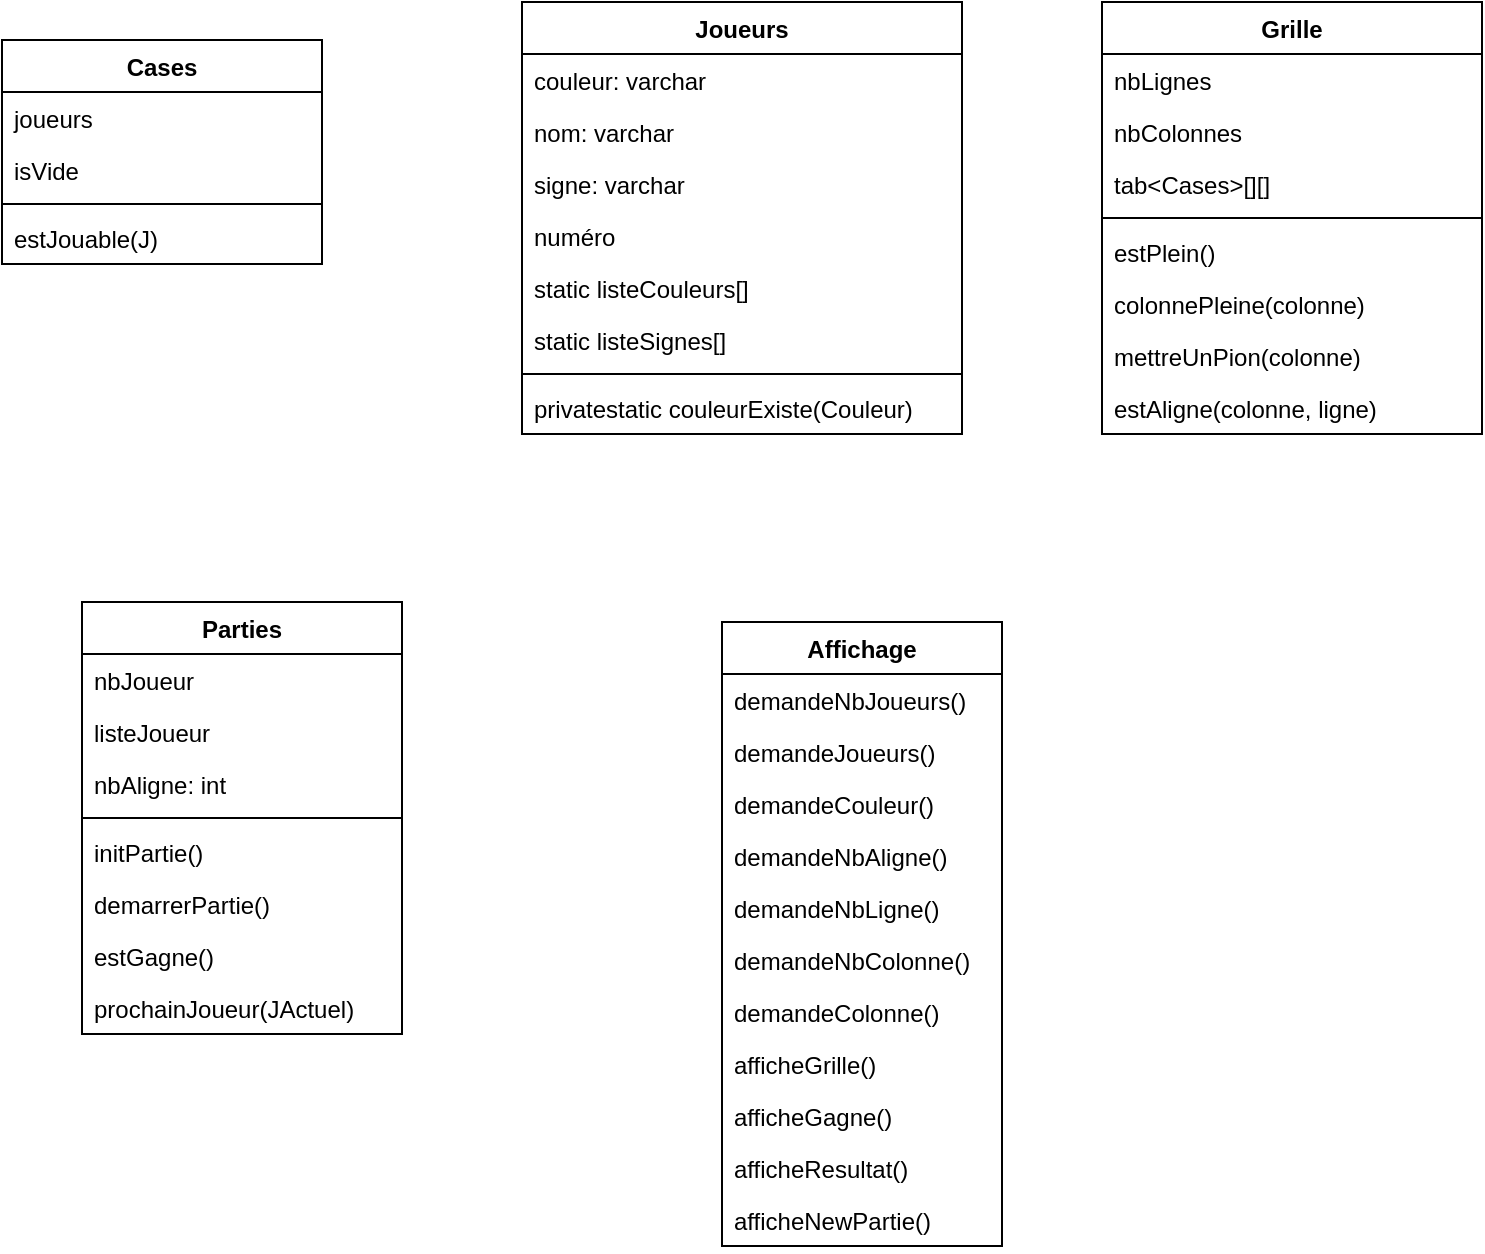 <mxfile version="13.9.9" type="device"><diagram id="C5RBs43oDa-KdzZeNtuy" name="Page-1"><mxGraphModel dx="851" dy="806" grid="1" gridSize="10" guides="1" tooltips="1" connect="1" arrows="1" fold="1" page="1" pageScale="1" pageWidth="827" pageHeight="1169" math="0" shadow="0"><root><mxCell id="WIyWlLk6GJQsqaUBKTNV-0"/><mxCell id="WIyWlLk6GJQsqaUBKTNV-1" parent="WIyWlLk6GJQsqaUBKTNV-0"/><mxCell id="y4cKtwZPUzVjQAyPVupJ-3" value="Parties" style="swimlane;fontStyle=1;align=center;verticalAlign=top;childLayout=stackLayout;horizontal=1;startSize=26;horizontalStack=0;resizeParent=1;resizeParentMax=0;resizeLast=0;collapsible=1;marginBottom=0;" parent="WIyWlLk6GJQsqaUBKTNV-1" vertex="1"><mxGeometry x="40" y="460" width="160" height="216" as="geometry"/></mxCell><mxCell id="y4cKtwZPUzVjQAyPVupJ-4" value="nbJoueur" style="text;strokeColor=none;fillColor=none;align=left;verticalAlign=top;spacingLeft=4;spacingRight=4;overflow=hidden;rotatable=0;points=[[0,0.5],[1,0.5]];portConstraint=eastwest;" parent="y4cKtwZPUzVjQAyPVupJ-3" vertex="1"><mxGeometry y="26" width="160" height="26" as="geometry"/></mxCell><mxCell id="y4cKtwZPUzVjQAyPVupJ-41" value="listeJoueur" style="text;strokeColor=none;fillColor=none;align=left;verticalAlign=top;spacingLeft=4;spacingRight=4;overflow=hidden;rotatable=0;points=[[0,0.5],[1,0.5]];portConstraint=eastwest;" parent="y4cKtwZPUzVjQAyPVupJ-3" vertex="1"><mxGeometry y="52" width="160" height="26" as="geometry"/></mxCell><mxCell id="y4cKtwZPUzVjQAyPVupJ-7" value="nbAligne: int" style="text;strokeColor=none;fillColor=none;align=left;verticalAlign=top;spacingLeft=4;spacingRight=4;overflow=hidden;rotatable=0;points=[[0,0.5],[1,0.5]];portConstraint=eastwest;" parent="y4cKtwZPUzVjQAyPVupJ-3" vertex="1"><mxGeometry y="78" width="160" height="26" as="geometry"/></mxCell><mxCell id="y4cKtwZPUzVjQAyPVupJ-5" value="" style="line;strokeWidth=1;fillColor=none;align=left;verticalAlign=middle;spacingTop=-1;spacingLeft=3;spacingRight=3;rotatable=0;labelPosition=right;points=[];portConstraint=eastwest;" parent="y4cKtwZPUzVjQAyPVupJ-3" vertex="1"><mxGeometry y="104" width="160" height="8" as="geometry"/></mxCell><mxCell id="y4cKtwZPUzVjQAyPVupJ-6" value="initPartie()" style="text;strokeColor=none;fillColor=none;align=left;verticalAlign=top;spacingLeft=4;spacingRight=4;overflow=hidden;rotatable=0;points=[[0,0.5],[1,0.5]];portConstraint=eastwest;" parent="y4cKtwZPUzVjQAyPVupJ-3" vertex="1"><mxGeometry y="112" width="160" height="26" as="geometry"/></mxCell><mxCell id="y4cKtwZPUzVjQAyPVupJ-33" value="demarrerPartie()" style="text;strokeColor=none;fillColor=none;align=left;verticalAlign=top;spacingLeft=4;spacingRight=4;overflow=hidden;rotatable=0;points=[[0,0.5],[1,0.5]];portConstraint=eastwest;" parent="y4cKtwZPUzVjQAyPVupJ-3" vertex="1"><mxGeometry y="138" width="160" height="26" as="geometry"/></mxCell><mxCell id="y4cKtwZPUzVjQAyPVupJ-8" value="estGagne()" style="text;strokeColor=none;fillColor=none;align=left;verticalAlign=top;spacingLeft=4;spacingRight=4;overflow=hidden;rotatable=0;points=[[0,0.5],[1,0.5]];portConstraint=eastwest;" parent="y4cKtwZPUzVjQAyPVupJ-3" vertex="1"><mxGeometry y="164" width="160" height="26" as="geometry"/></mxCell><mxCell id="y4cKtwZPUzVjQAyPVupJ-9" value="prochainJoueur(JActuel)" style="text;strokeColor=none;fillColor=none;align=left;verticalAlign=top;spacingLeft=4;spacingRight=4;overflow=hidden;rotatable=0;points=[[0,0.5],[1,0.5]];portConstraint=eastwest;" parent="y4cKtwZPUzVjQAyPVupJ-3" vertex="1"><mxGeometry y="190" width="160" height="26" as="geometry"/></mxCell><mxCell id="y4cKtwZPUzVjQAyPVupJ-10" value="Joueurs" style="swimlane;fontStyle=1;align=center;verticalAlign=top;childLayout=stackLayout;horizontal=1;startSize=26;horizontalStack=0;resizeParent=1;resizeParentMax=0;resizeLast=0;collapsible=1;marginBottom=0;" parent="WIyWlLk6GJQsqaUBKTNV-1" vertex="1"><mxGeometry x="260" y="160" width="220" height="216" as="geometry"/></mxCell><mxCell id="y4cKtwZPUzVjQAyPVupJ-11" value="couleur: varchar" style="text;strokeColor=none;fillColor=none;align=left;verticalAlign=top;spacingLeft=4;spacingRight=4;overflow=hidden;rotatable=0;points=[[0,0.5],[1,0.5]];portConstraint=eastwest;" parent="y4cKtwZPUzVjQAyPVupJ-10" vertex="1"><mxGeometry y="26" width="220" height="26" as="geometry"/></mxCell><mxCell id="y4cKtwZPUzVjQAyPVupJ-14" value="nom: varchar" style="text;strokeColor=none;fillColor=none;align=left;verticalAlign=top;spacingLeft=4;spacingRight=4;overflow=hidden;rotatable=0;points=[[0,0.5],[1,0.5]];portConstraint=eastwest;" parent="y4cKtwZPUzVjQAyPVupJ-10" vertex="1"><mxGeometry y="52" width="220" height="26" as="geometry"/></mxCell><mxCell id="y4cKtwZPUzVjQAyPVupJ-40" value="signe: varchar" style="text;strokeColor=none;fillColor=none;align=left;verticalAlign=top;spacingLeft=4;spacingRight=4;overflow=hidden;rotatable=0;points=[[0,0.5],[1,0.5]];portConstraint=eastwest;" parent="y4cKtwZPUzVjQAyPVupJ-10" vertex="1"><mxGeometry y="78" width="220" height="26" as="geometry"/></mxCell><mxCell id="y4cKtwZPUzVjQAyPVupJ-39" value="numéro" style="text;strokeColor=none;fillColor=none;align=left;verticalAlign=top;spacingLeft=4;spacingRight=4;overflow=hidden;rotatable=0;points=[[0,0.5],[1,0.5]];portConstraint=eastwest;" parent="y4cKtwZPUzVjQAyPVupJ-10" vertex="1"><mxGeometry y="104" width="220" height="26" as="geometry"/></mxCell><mxCell id="y4cKtwZPUzVjQAyPVupJ-44" value="static listeCouleurs[]" style="text;strokeColor=none;fillColor=none;align=left;verticalAlign=top;spacingLeft=4;spacingRight=4;overflow=hidden;rotatable=0;points=[[0,0.5],[1,0.5]];portConstraint=eastwest;" parent="y4cKtwZPUzVjQAyPVupJ-10" vertex="1"><mxGeometry y="130" width="220" height="26" as="geometry"/></mxCell><mxCell id="y4cKtwZPUzVjQAyPVupJ-38" value="static listeSignes[]" style="text;strokeColor=none;fillColor=none;align=left;verticalAlign=top;spacingLeft=4;spacingRight=4;overflow=hidden;rotatable=0;points=[[0,0.5],[1,0.5]];portConstraint=eastwest;" parent="y4cKtwZPUzVjQAyPVupJ-10" vertex="1"><mxGeometry y="156" width="220" height="26" as="geometry"/></mxCell><mxCell id="y4cKtwZPUzVjQAyPVupJ-12" value="" style="line;strokeWidth=1;fillColor=none;align=left;verticalAlign=middle;spacingTop=-1;spacingLeft=3;spacingRight=3;rotatable=0;labelPosition=right;points=[];portConstraint=eastwest;" parent="y4cKtwZPUzVjQAyPVupJ-10" vertex="1"><mxGeometry y="182" width="220" height="8" as="geometry"/></mxCell><mxCell id="y4cKtwZPUzVjQAyPVupJ-45" value="privatestatic couleurExiste(Couleur)" style="text;strokeColor=none;fillColor=none;align=left;verticalAlign=top;spacingLeft=4;spacingRight=4;overflow=hidden;rotatable=0;points=[[0,0.5],[1,0.5]];portConstraint=eastwest;" parent="y4cKtwZPUzVjQAyPVupJ-10" vertex="1"><mxGeometry y="190" width="220" height="26" as="geometry"/></mxCell><mxCell id="y4cKtwZPUzVjQAyPVupJ-15" value="Cases" style="swimlane;fontStyle=1;align=center;verticalAlign=top;childLayout=stackLayout;horizontal=1;startSize=26;horizontalStack=0;resizeParent=1;resizeParentMax=0;resizeLast=0;collapsible=1;marginBottom=0;" parent="WIyWlLk6GJQsqaUBKTNV-1" vertex="1"><mxGeometry y="179" width="160" height="112" as="geometry"/></mxCell><mxCell id="y4cKtwZPUzVjQAyPVupJ-16" value="joueurs" style="text;strokeColor=none;fillColor=none;align=left;verticalAlign=top;spacingLeft=4;spacingRight=4;overflow=hidden;rotatable=0;points=[[0,0.5],[1,0.5]];portConstraint=eastwest;" parent="y4cKtwZPUzVjQAyPVupJ-15" vertex="1"><mxGeometry y="26" width="160" height="26" as="geometry"/></mxCell><mxCell id="y4cKtwZPUzVjQAyPVupJ-37" value="isVide" style="text;strokeColor=none;fillColor=none;align=left;verticalAlign=top;spacingLeft=4;spacingRight=4;overflow=hidden;rotatable=0;points=[[0,0.5],[1,0.5]];portConstraint=eastwest;" parent="y4cKtwZPUzVjQAyPVupJ-15" vertex="1"><mxGeometry y="52" width="160" height="26" as="geometry"/></mxCell><mxCell id="y4cKtwZPUzVjQAyPVupJ-42" value="" style="line;strokeWidth=1;fillColor=none;align=left;verticalAlign=middle;spacingTop=-1;spacingLeft=3;spacingRight=3;rotatable=0;labelPosition=right;points=[];portConstraint=eastwest;" parent="y4cKtwZPUzVjQAyPVupJ-15" vertex="1"><mxGeometry y="78" width="160" height="8" as="geometry"/></mxCell><mxCell id="y4cKtwZPUzVjQAyPVupJ-43" value="estJouable(J)" style="text;strokeColor=none;fillColor=none;align=left;verticalAlign=top;spacingLeft=4;spacingRight=4;overflow=hidden;rotatable=0;points=[[0,0.5],[1,0.5]];portConstraint=eastwest;" parent="y4cKtwZPUzVjQAyPVupJ-15" vertex="1"><mxGeometry y="86" width="160" height="26" as="geometry"/></mxCell><mxCell id="y4cKtwZPUzVjQAyPVupJ-20" value="Grille" style="swimlane;fontStyle=1;align=center;verticalAlign=top;childLayout=stackLayout;horizontal=1;startSize=26;horizontalStack=0;resizeParent=1;resizeParentMax=0;resizeLast=0;collapsible=1;marginBottom=0;" parent="WIyWlLk6GJQsqaUBKTNV-1" vertex="1"><mxGeometry x="550" y="160" width="190" height="216" as="geometry"/></mxCell><mxCell id="y4cKtwZPUzVjQAyPVupJ-21" value="nbLignes" style="text;strokeColor=none;fillColor=none;align=left;verticalAlign=top;spacingLeft=4;spacingRight=4;overflow=hidden;rotatable=0;points=[[0,0.5],[1,0.5]];portConstraint=eastwest;" parent="y4cKtwZPUzVjQAyPVupJ-20" vertex="1"><mxGeometry y="26" width="190" height="26" as="geometry"/></mxCell><mxCell id="y4cKtwZPUzVjQAyPVupJ-24" value="nbColonnes" style="text;strokeColor=none;fillColor=none;align=left;verticalAlign=top;spacingLeft=4;spacingRight=4;overflow=hidden;rotatable=0;points=[[0,0.5],[1,0.5]];portConstraint=eastwest;" parent="y4cKtwZPUzVjQAyPVupJ-20" vertex="1"><mxGeometry y="52" width="190" height="26" as="geometry"/></mxCell><mxCell id="y4cKtwZPUzVjQAyPVupJ-32" value="tab&lt;Cases&gt;[][]" style="text;strokeColor=none;fillColor=none;align=left;verticalAlign=top;spacingLeft=4;spacingRight=4;overflow=hidden;rotatable=0;points=[[0,0.5],[1,0.5]];portConstraint=eastwest;" parent="y4cKtwZPUzVjQAyPVupJ-20" vertex="1"><mxGeometry y="78" width="190" height="26" as="geometry"/></mxCell><mxCell id="y4cKtwZPUzVjQAyPVupJ-22" value="" style="line;strokeWidth=1;fillColor=none;align=left;verticalAlign=middle;spacingTop=-1;spacingLeft=3;spacingRight=3;rotatable=0;labelPosition=right;points=[];portConstraint=eastwest;" parent="y4cKtwZPUzVjQAyPVupJ-20" vertex="1"><mxGeometry y="104" width="190" height="8" as="geometry"/></mxCell><mxCell id="y4cKtwZPUzVjQAyPVupJ-23" value="estPlein()" style="text;strokeColor=none;fillColor=none;align=left;verticalAlign=top;spacingLeft=4;spacingRight=4;overflow=hidden;rotatable=0;points=[[0,0.5],[1,0.5]];portConstraint=eastwest;" parent="y4cKtwZPUzVjQAyPVupJ-20" vertex="1"><mxGeometry y="112" width="190" height="26" as="geometry"/></mxCell><mxCell id="y4cKtwZPUzVjQAyPVupJ-35" value="colonnePleine(colonne)" style="text;strokeColor=none;fillColor=none;align=left;verticalAlign=top;spacingLeft=4;spacingRight=4;overflow=hidden;rotatable=0;points=[[0,0.5],[1,0.5]];portConstraint=eastwest;" parent="y4cKtwZPUzVjQAyPVupJ-20" vertex="1"><mxGeometry y="138" width="190" height="26" as="geometry"/></mxCell><mxCell id="y4cKtwZPUzVjQAyPVupJ-46" value="mettreUnPion(colonne)" style="text;strokeColor=none;fillColor=none;align=left;verticalAlign=top;spacingLeft=4;spacingRight=4;overflow=hidden;rotatable=0;points=[[0,0.5],[1,0.5]];portConstraint=eastwest;" parent="y4cKtwZPUzVjQAyPVupJ-20" vertex="1"><mxGeometry y="164" width="190" height="26" as="geometry"/></mxCell><mxCell id="y4cKtwZPUzVjQAyPVupJ-47" value="estAligne(colonne, ligne)" style="text;strokeColor=none;fillColor=none;align=left;verticalAlign=top;spacingLeft=4;spacingRight=4;overflow=hidden;rotatable=0;points=[[0,0.5],[1,0.5]];portConstraint=eastwest;" parent="y4cKtwZPUzVjQAyPVupJ-20" vertex="1"><mxGeometry y="190" width="190" height="26" as="geometry"/></mxCell><mxCell id="y4cKtwZPUzVjQAyPVupJ-25" value="Affichage" style="swimlane;fontStyle=1;childLayout=stackLayout;horizontal=1;startSize=26;fillColor=none;horizontalStack=0;resizeParent=1;resizeParentMax=0;resizeLast=0;collapsible=1;marginBottom=0;" parent="WIyWlLk6GJQsqaUBKTNV-1" vertex="1"><mxGeometry x="360" y="470" width="140" height="312" as="geometry"/></mxCell><mxCell id="y4cKtwZPUzVjQAyPVupJ-54" value="demandeNbJoueurs()" style="text;strokeColor=none;fillColor=none;align=left;verticalAlign=top;spacingLeft=4;spacingRight=4;overflow=hidden;rotatable=0;points=[[0,0.5],[1,0.5]];portConstraint=eastwest;" parent="y4cKtwZPUzVjQAyPVupJ-25" vertex="1"><mxGeometry y="26" width="140" height="26" as="geometry"/></mxCell><mxCell id="y4cKtwZPUzVjQAyPVupJ-55" value="demandeJoueurs()" style="text;strokeColor=none;fillColor=none;align=left;verticalAlign=top;spacingLeft=4;spacingRight=4;overflow=hidden;rotatable=0;points=[[0,0.5],[1,0.5]];portConstraint=eastwest;" parent="y4cKtwZPUzVjQAyPVupJ-25" vertex="1"><mxGeometry y="52" width="140" height="26" as="geometry"/></mxCell><mxCell id="y4cKtwZPUzVjQAyPVupJ-31" value="demandeCouleur()" style="text;strokeColor=none;fillColor=none;align=left;verticalAlign=top;spacingLeft=4;spacingRight=4;overflow=hidden;rotatable=0;points=[[0,0.5],[1,0.5]];portConstraint=eastwest;" parent="y4cKtwZPUzVjQAyPVupJ-25" vertex="1"><mxGeometry y="78" width="140" height="26" as="geometry"/></mxCell><mxCell id="y4cKtwZPUzVjQAyPVupJ-48" value="demandeNbAligne()" style="text;strokeColor=none;fillColor=none;align=left;verticalAlign=top;spacingLeft=4;spacingRight=4;overflow=hidden;rotatable=0;points=[[0,0.5],[1,0.5]];portConstraint=eastwest;" parent="y4cKtwZPUzVjQAyPVupJ-25" vertex="1"><mxGeometry y="104" width="140" height="26" as="geometry"/></mxCell><mxCell id="y4cKtwZPUzVjQAyPVupJ-49" value="demandeNbLigne()" style="text;strokeColor=none;fillColor=none;align=left;verticalAlign=top;spacingLeft=4;spacingRight=4;overflow=hidden;rotatable=0;points=[[0,0.5],[1,0.5]];portConstraint=eastwest;" parent="y4cKtwZPUzVjQAyPVupJ-25" vertex="1"><mxGeometry y="130" width="140" height="26" as="geometry"/></mxCell><mxCell id="y4cKtwZPUzVjQAyPVupJ-50" value="demandeNbColonne()" style="text;strokeColor=none;fillColor=none;align=left;verticalAlign=top;spacingLeft=4;spacingRight=4;overflow=hidden;rotatable=0;points=[[0,0.5],[1,0.5]];portConstraint=eastwest;" parent="y4cKtwZPUzVjQAyPVupJ-25" vertex="1"><mxGeometry y="156" width="140" height="26" as="geometry"/></mxCell><mxCell id="y4cKtwZPUzVjQAyPVupJ-36" value="demandeColonne()" style="text;strokeColor=none;fillColor=none;align=left;verticalAlign=top;spacingLeft=4;spacingRight=4;overflow=hidden;rotatable=0;points=[[0,0.5],[1,0.5]];portConstraint=eastwest;" parent="y4cKtwZPUzVjQAyPVupJ-25" vertex="1"><mxGeometry y="182" width="140" height="26" as="geometry"/></mxCell><mxCell id="y4cKtwZPUzVjQAyPVupJ-30" value="afficheGrille()" style="text;strokeColor=none;fillColor=none;align=left;verticalAlign=top;spacingLeft=4;spacingRight=4;overflow=hidden;rotatable=0;points=[[0,0.5],[1,0.5]];portConstraint=eastwest;" parent="y4cKtwZPUzVjQAyPVupJ-25" vertex="1"><mxGeometry y="208" width="140" height="26" as="geometry"/></mxCell><mxCell id="y4cKtwZPUzVjQAyPVupJ-34" value="afficheGagne()" style="text;strokeColor=none;fillColor=none;align=left;verticalAlign=top;spacingLeft=4;spacingRight=4;overflow=hidden;rotatable=0;points=[[0,0.5],[1,0.5]];portConstraint=eastwest;" parent="y4cKtwZPUzVjQAyPVupJ-25" vertex="1"><mxGeometry y="234" width="140" height="26" as="geometry"/></mxCell><mxCell id="y4cKtwZPUzVjQAyPVupJ-51" value="afficheResultat()" style="text;strokeColor=none;fillColor=none;align=left;verticalAlign=top;spacingLeft=4;spacingRight=4;overflow=hidden;rotatable=0;points=[[0,0.5],[1,0.5]];portConstraint=eastwest;" parent="y4cKtwZPUzVjQAyPVupJ-25" vertex="1"><mxGeometry y="260" width="140" height="26" as="geometry"/></mxCell><mxCell id="y4cKtwZPUzVjQAyPVupJ-52" value="afficheNewPartie()" style="text;strokeColor=none;fillColor=none;align=left;verticalAlign=top;spacingLeft=4;spacingRight=4;overflow=hidden;rotatable=0;points=[[0,0.5],[1,0.5]];portConstraint=eastwest;" parent="y4cKtwZPUzVjQAyPVupJ-25" vertex="1"><mxGeometry y="286" width="140" height="26" as="geometry"/></mxCell></root></mxGraphModel></diagram></mxfile>